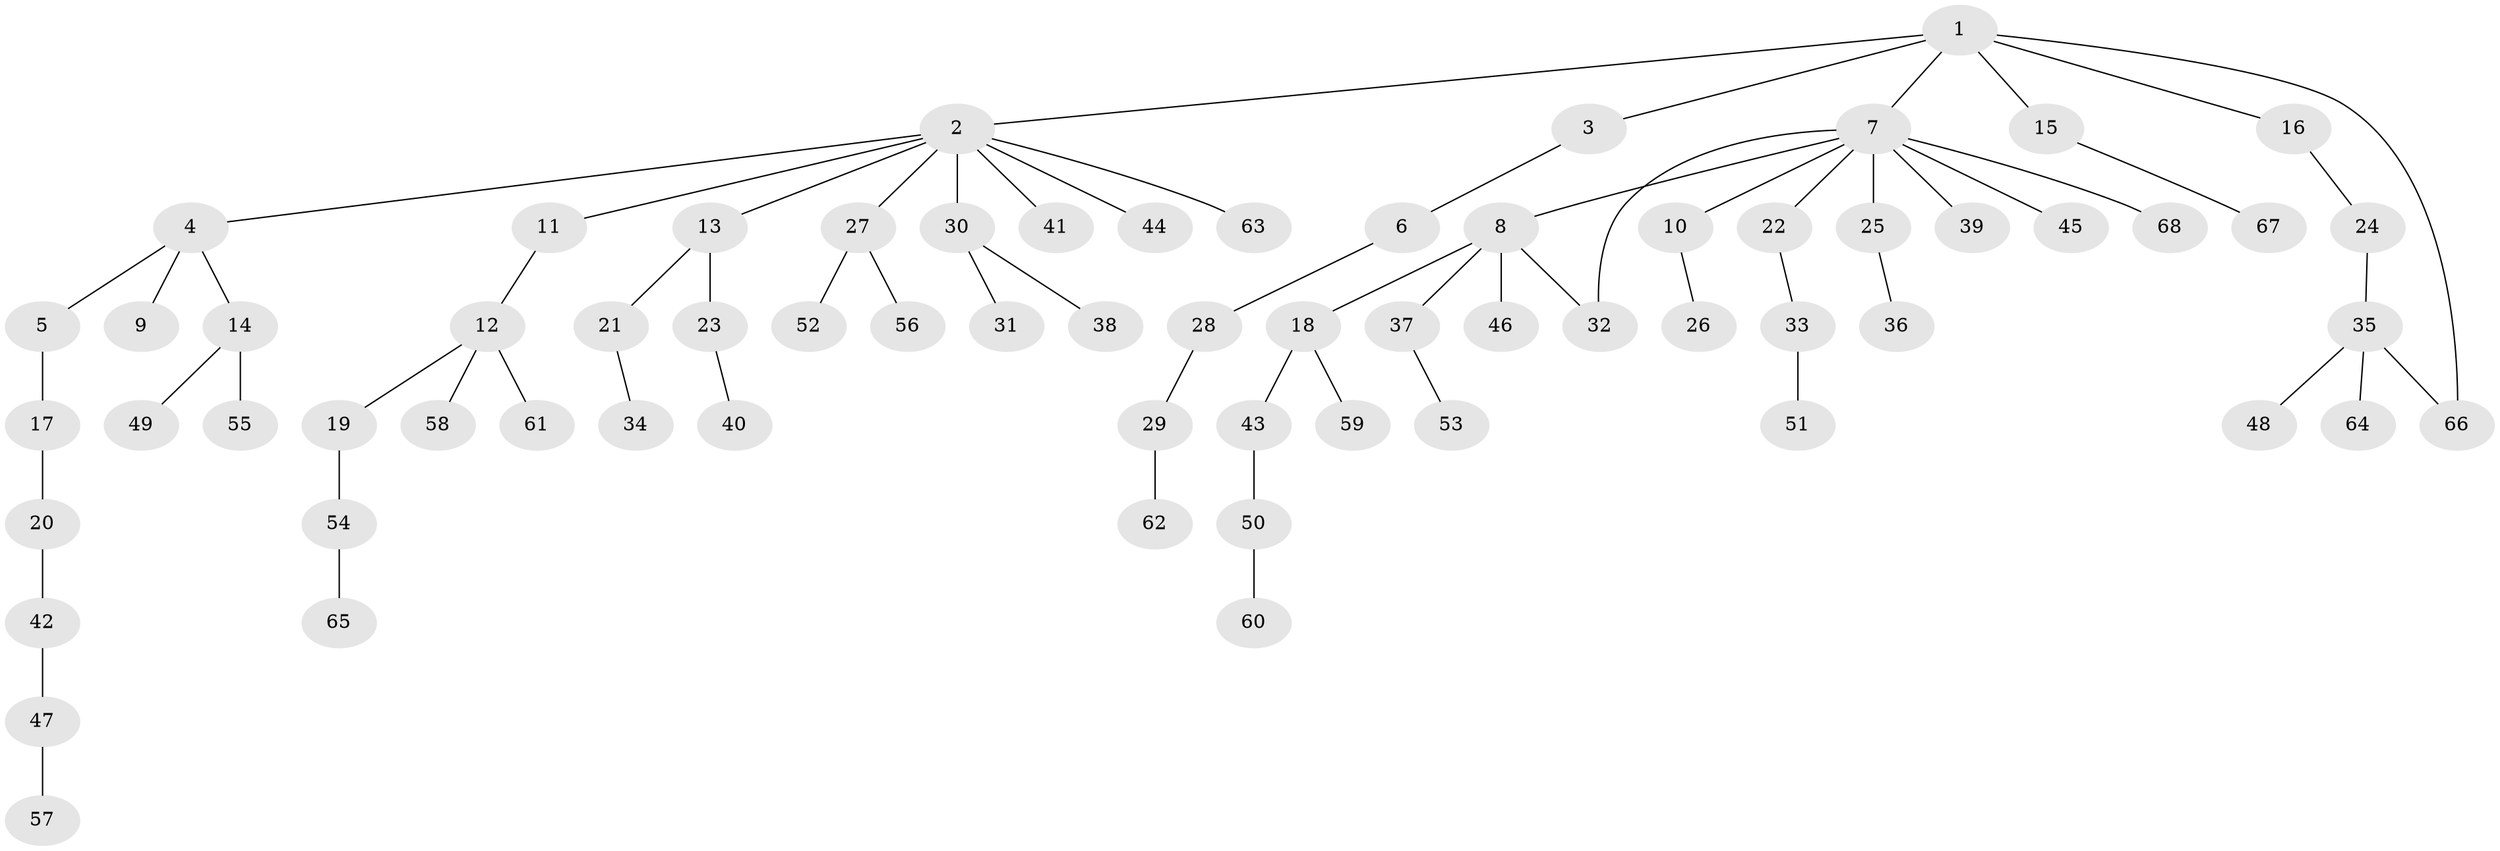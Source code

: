 // Generated by graph-tools (version 1.1) at 2025/10/02/27/25 16:10:53]
// undirected, 68 vertices, 69 edges
graph export_dot {
graph [start="1"]
  node [color=gray90,style=filled];
  1;
  2;
  3;
  4;
  5;
  6;
  7;
  8;
  9;
  10;
  11;
  12;
  13;
  14;
  15;
  16;
  17;
  18;
  19;
  20;
  21;
  22;
  23;
  24;
  25;
  26;
  27;
  28;
  29;
  30;
  31;
  32;
  33;
  34;
  35;
  36;
  37;
  38;
  39;
  40;
  41;
  42;
  43;
  44;
  45;
  46;
  47;
  48;
  49;
  50;
  51;
  52;
  53;
  54;
  55;
  56;
  57;
  58;
  59;
  60;
  61;
  62;
  63;
  64;
  65;
  66;
  67;
  68;
  1 -- 2;
  1 -- 3;
  1 -- 7;
  1 -- 15;
  1 -- 16;
  1 -- 66;
  2 -- 4;
  2 -- 11;
  2 -- 13;
  2 -- 27;
  2 -- 30;
  2 -- 41;
  2 -- 44;
  2 -- 63;
  3 -- 6;
  4 -- 5;
  4 -- 9;
  4 -- 14;
  5 -- 17;
  6 -- 28;
  7 -- 8;
  7 -- 10;
  7 -- 22;
  7 -- 25;
  7 -- 32;
  7 -- 39;
  7 -- 45;
  7 -- 68;
  8 -- 18;
  8 -- 37;
  8 -- 46;
  8 -- 32;
  10 -- 26;
  11 -- 12;
  12 -- 19;
  12 -- 58;
  12 -- 61;
  13 -- 21;
  13 -- 23;
  14 -- 49;
  14 -- 55;
  15 -- 67;
  16 -- 24;
  17 -- 20;
  18 -- 43;
  18 -- 59;
  19 -- 54;
  20 -- 42;
  21 -- 34;
  22 -- 33;
  23 -- 40;
  24 -- 35;
  25 -- 36;
  27 -- 52;
  27 -- 56;
  28 -- 29;
  29 -- 62;
  30 -- 31;
  30 -- 38;
  33 -- 51;
  35 -- 48;
  35 -- 64;
  35 -- 66;
  37 -- 53;
  42 -- 47;
  43 -- 50;
  47 -- 57;
  50 -- 60;
  54 -- 65;
}
